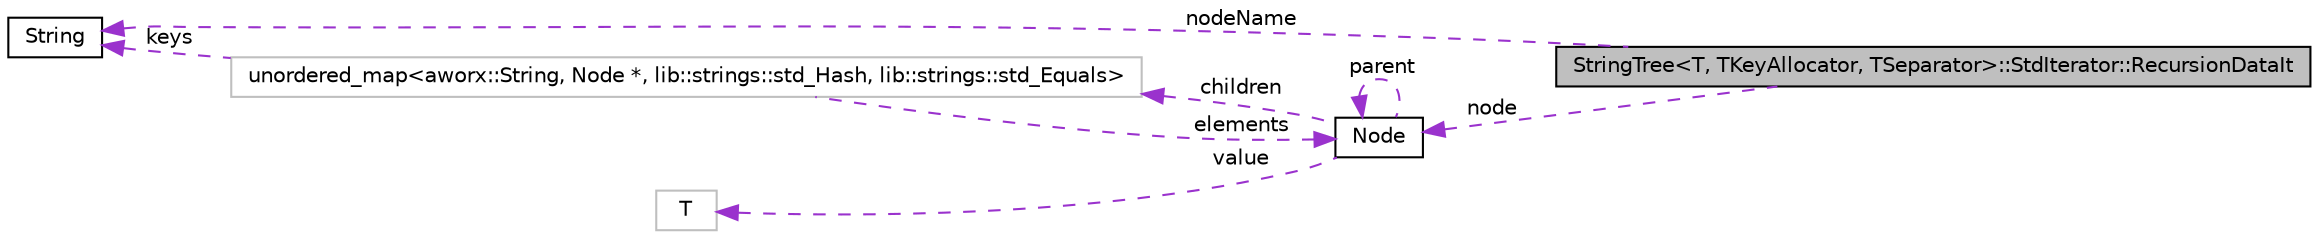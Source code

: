 digraph "StringTree&lt;T, TKeyAllocator, TSeparator&gt;::StdIterator::RecursionDataIt"
{
  edge [fontname="Helvetica",fontsize="10",labelfontname="Helvetica",labelfontsize="10"];
  node [fontname="Helvetica",fontsize="10",shape=record];
  rankdir="LR";
  Node1 [label="StringTree\<T, TKeyAllocator, TSeparator\>::StdIterator::RecursionDataIt",height=0.2,width=0.4,color="black", fillcolor="grey75", style="filled", fontcolor="black"];
  Node4 [label="unordered_map\<aworx::String, Node *, lib::strings::std_Hash, lib::strings::std_Equals\>",height=0.2,width=0.4,color="grey75", fillcolor="white", style="filled"];
  Node2 -> Node1 [dir="back",color="darkorchid3",fontsize="10",style="dashed",label=" nodeName" ,fontname="Helvetica"];
  Node2 -> Node4 [dir="back",color="darkorchid3",fontsize="10",style="dashed",label=" keys" ,fontname="Helvetica"];
  Node3 -> Node1 [dir="back",color="darkorchid3",fontsize="10",style="dashed",label=" node" ,fontname="Helvetica"];
  Node3 -> Node3 [dir="back",color="darkorchid3",fontsize="10",style="dashed",label=" parent" ,fontname="Helvetica"];
  Node3 -> Node4 [dir="back",color="darkorchid3",fontsize="10",style="dashed",label=" elements" ,fontname="Helvetica"];
  Node4 -> Node3 [dir="back",color="darkorchid3",fontsize="10",style="dashed",label=" children" ,fontname="Helvetica"];
  Node5 -> Node3 [dir="back",color="darkorchid3",fontsize="10",style="dashed",label=" value" ,fontname="Helvetica"];
  Node2 [label="String",height=0.2,width=0.4,color="black", fillcolor="white", style="filled",URL="$classaworx_1_1lib_1_1strings_1_1String.html"];
  Node3 [label="Node",height=0.2,width=0.4,color="black", fillcolor="white", style="filled",URL="$structaworx_1_1lib_1_1containers_1_1StringTree_1_1Node.html"];
  Node5 [label="T",height=0.2,width=0.4,color="grey75", fillcolor="white", style="filled"];
}

